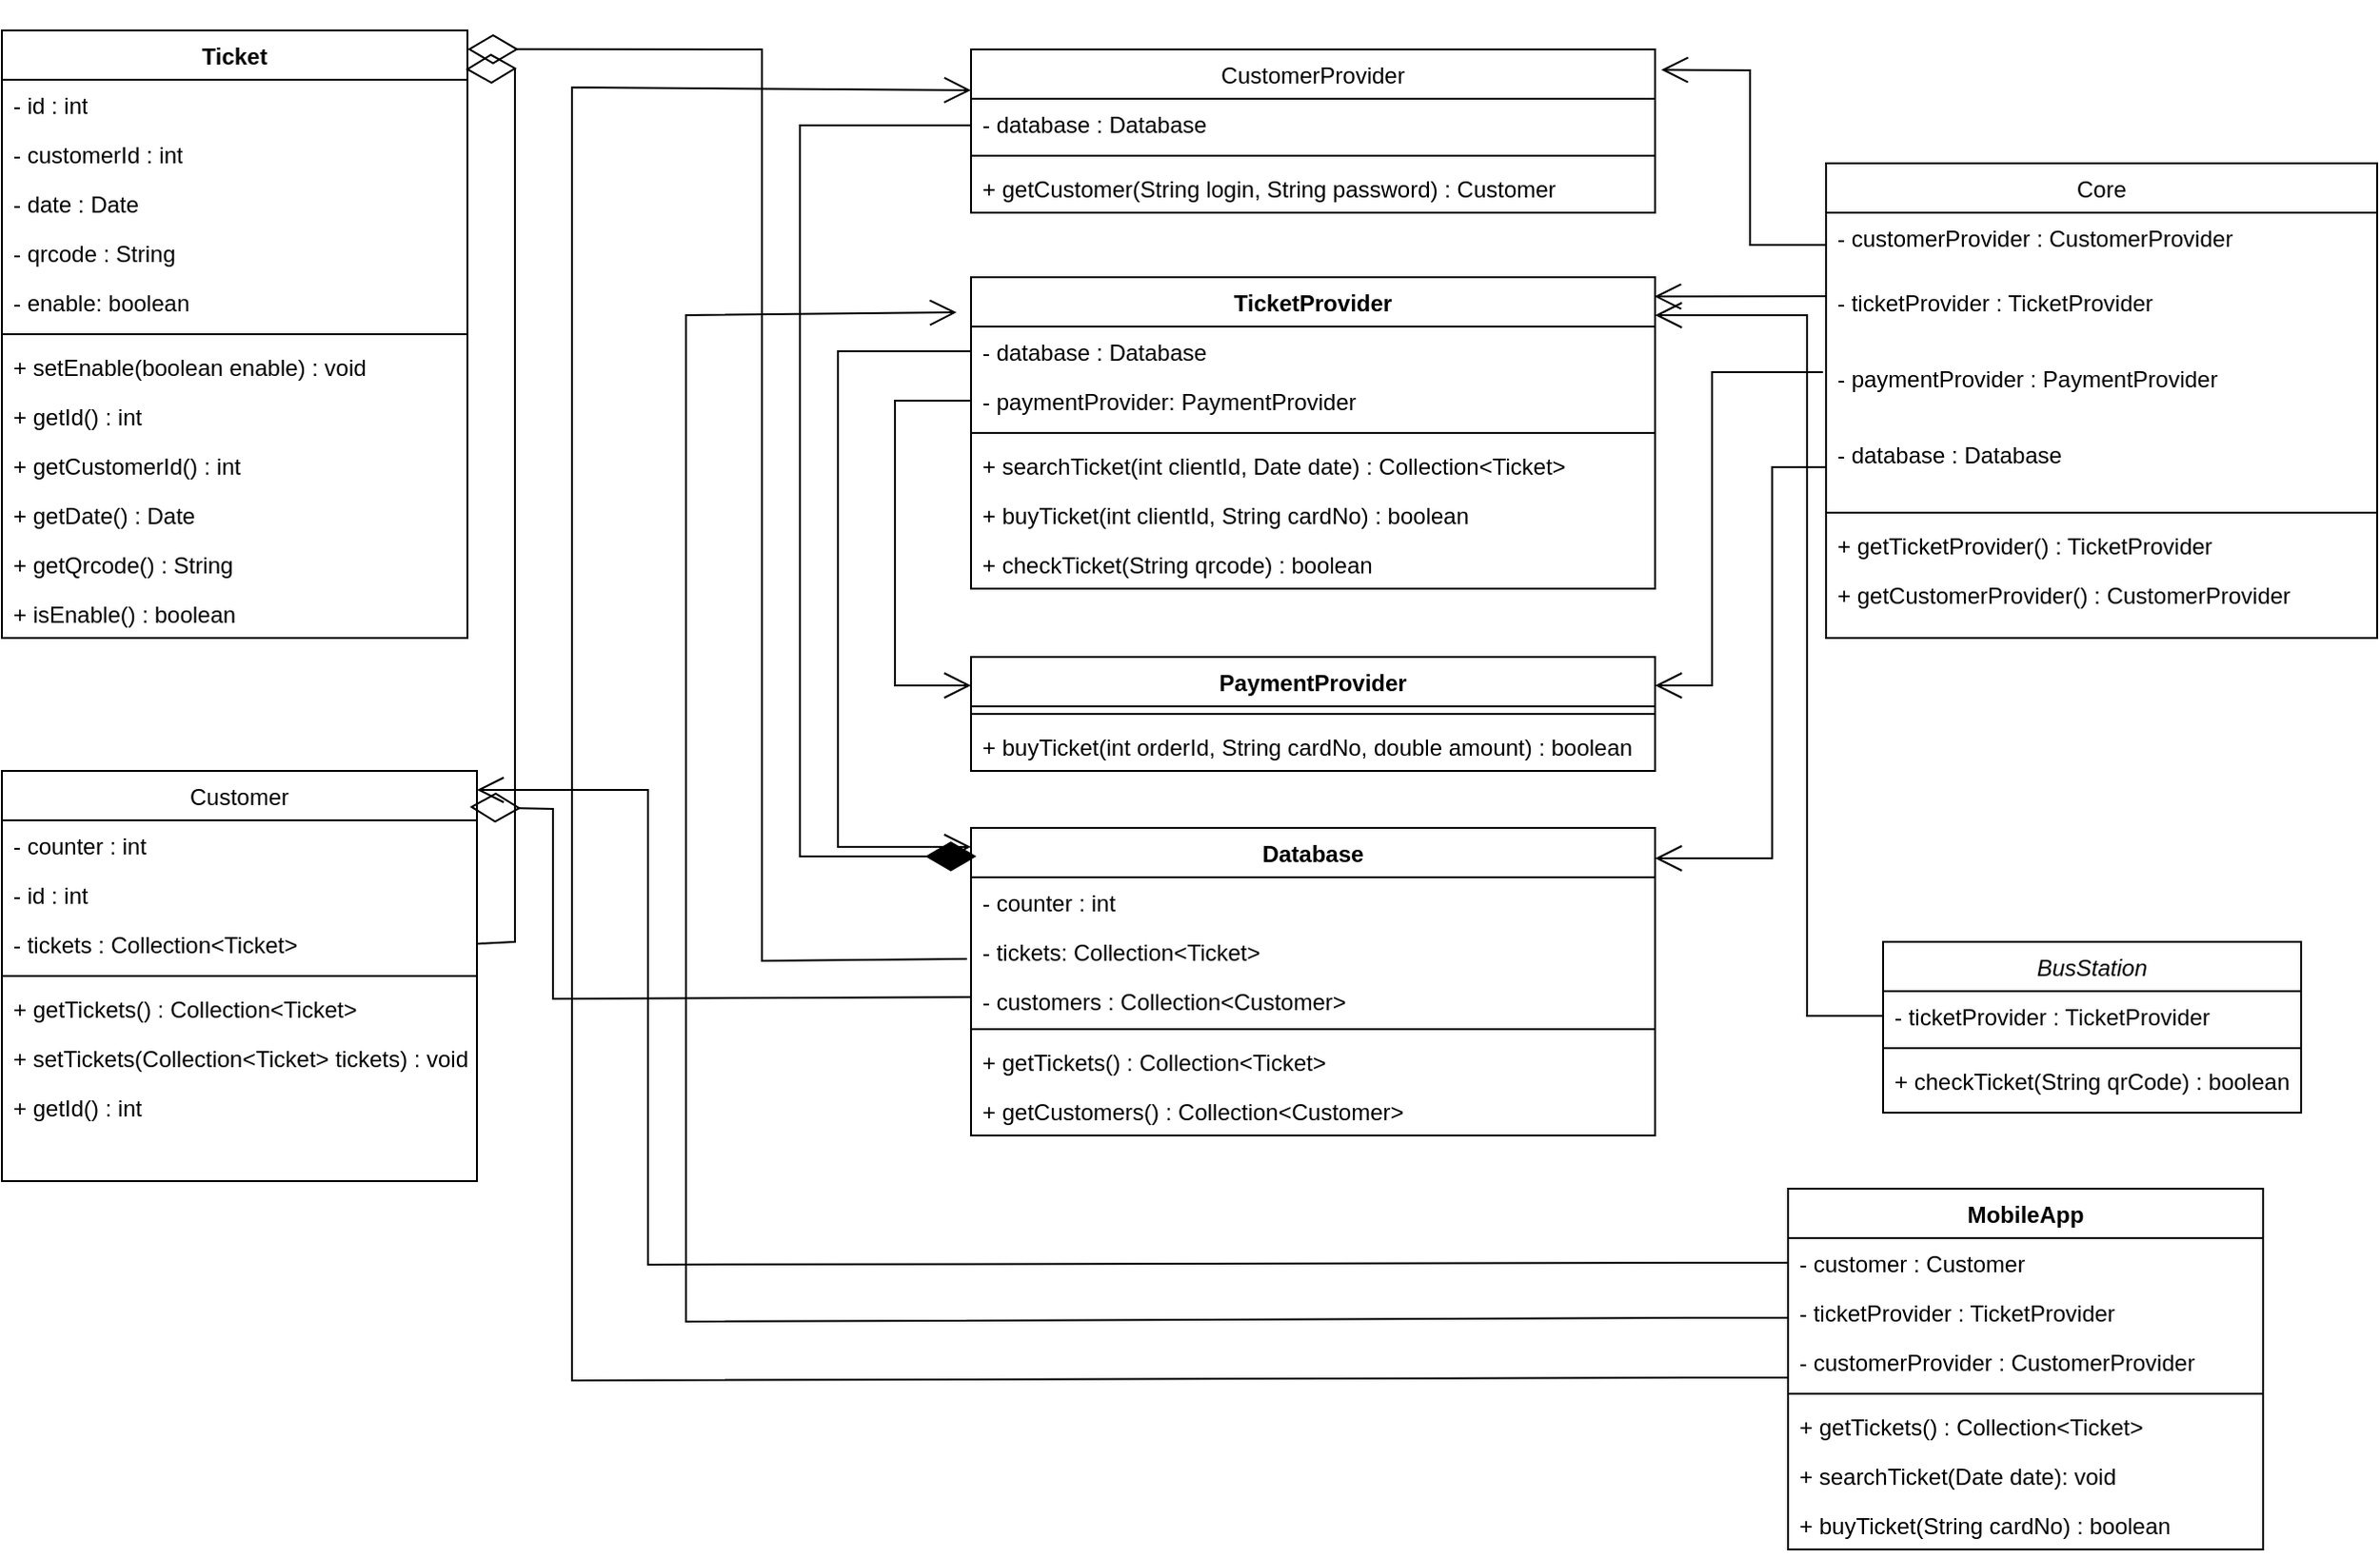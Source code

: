 <mxfile version="21.7.3" type="device">
  <diagram id="C5RBs43oDa-KdzZeNtuy" name="Page-1">
    <mxGraphModel dx="3084" dy="940" grid="1" gridSize="10" guides="1" tooltips="1" connect="1" arrows="1" fold="1" page="1" pageScale="1" pageWidth="827" pageHeight="1169" math="0" shadow="0">
      <root>
        <mxCell id="WIyWlLk6GJQsqaUBKTNV-0" />
        <mxCell id="WIyWlLk6GJQsqaUBKTNV-1" parent="WIyWlLk6GJQsqaUBKTNV-0" />
        <mxCell id="zkfFHV4jXpPFQw0GAbJ--0" value="BusStation" style="swimlane;fontStyle=2;align=center;verticalAlign=top;childLayout=stackLayout;horizontal=1;startSize=26;horizontalStack=0;resizeParent=1;resizeLast=0;collapsible=1;marginBottom=0;rounded=0;shadow=0;strokeWidth=1;" parent="WIyWlLk6GJQsqaUBKTNV-1" vertex="1">
          <mxGeometry x="490" y="510" width="220" height="90" as="geometry">
            <mxRectangle x="230" y="140" width="160" height="26" as="alternateBounds" />
          </mxGeometry>
        </mxCell>
        <mxCell id="zkfFHV4jXpPFQw0GAbJ--1" value="- ticketProvider : TicketProvider" style="text;align=left;verticalAlign=top;spacingLeft=4;spacingRight=4;overflow=hidden;rotatable=0;points=[[0,0.5],[1,0.5]];portConstraint=eastwest;" parent="zkfFHV4jXpPFQw0GAbJ--0" vertex="1">
          <mxGeometry y="26" width="220" height="26" as="geometry" />
        </mxCell>
        <mxCell id="zkfFHV4jXpPFQw0GAbJ--4" value="" style="line;html=1;strokeWidth=1;align=left;verticalAlign=middle;spacingTop=-1;spacingLeft=3;spacingRight=3;rotatable=0;labelPosition=right;points=[];portConstraint=eastwest;" parent="zkfFHV4jXpPFQw0GAbJ--0" vertex="1">
          <mxGeometry y="52" width="220" height="8" as="geometry" />
        </mxCell>
        <mxCell id="zkfFHV4jXpPFQw0GAbJ--5" value="+ checkTicket(String qrCode) : boolean" style="text;align=left;verticalAlign=top;spacingLeft=4;spacingRight=4;overflow=hidden;rotatable=0;points=[[0,0.5],[1,0.5]];portConstraint=eastwest;" parent="zkfFHV4jXpPFQw0GAbJ--0" vertex="1">
          <mxGeometry y="60" width="220" height="26" as="geometry" />
        </mxCell>
        <mxCell id="zkfFHV4jXpPFQw0GAbJ--6" value="Customer" style="swimlane;fontStyle=0;align=center;verticalAlign=top;childLayout=stackLayout;horizontal=1;startSize=26;horizontalStack=0;resizeParent=1;resizeLast=0;collapsible=1;marginBottom=0;rounded=0;shadow=0;strokeWidth=1;" parent="WIyWlLk6GJQsqaUBKTNV-1" vertex="1">
          <mxGeometry x="-500" y="420" width="250" height="216" as="geometry">
            <mxRectangle x="130" y="380" width="160" height="26" as="alternateBounds" />
          </mxGeometry>
        </mxCell>
        <mxCell id="zkfFHV4jXpPFQw0GAbJ--7" value="- counter : int" style="text;align=left;verticalAlign=top;spacingLeft=4;spacingRight=4;overflow=hidden;rotatable=0;points=[[0,0.5],[1,0.5]];portConstraint=eastwest;" parent="zkfFHV4jXpPFQw0GAbJ--6" vertex="1">
          <mxGeometry y="26" width="250" height="26" as="geometry" />
        </mxCell>
        <mxCell id="zkfFHV4jXpPFQw0GAbJ--8" value="- id : int" style="text;align=left;verticalAlign=top;spacingLeft=4;spacingRight=4;overflow=hidden;rotatable=0;points=[[0,0.5],[1,0.5]];portConstraint=eastwest;rounded=0;shadow=0;html=0;" parent="zkfFHV4jXpPFQw0GAbJ--6" vertex="1">
          <mxGeometry y="52" width="250" height="26" as="geometry" />
        </mxCell>
        <mxCell id="mSGqvaiWSW4dkVyV1A-K-0" value="- tickets : Collection&lt;Ticket&gt; " style="text;align=left;verticalAlign=top;spacingLeft=4;spacingRight=4;overflow=hidden;rotatable=0;points=[[0,0.5],[1,0.5]];portConstraint=eastwest;rounded=0;shadow=0;html=0;" vertex="1" parent="zkfFHV4jXpPFQw0GAbJ--6">
          <mxGeometry y="78" width="250" height="26" as="geometry" />
        </mxCell>
        <mxCell id="zkfFHV4jXpPFQw0GAbJ--9" value="" style="line;html=1;strokeWidth=1;align=left;verticalAlign=middle;spacingTop=-1;spacingLeft=3;spacingRight=3;rotatable=0;labelPosition=right;points=[];portConstraint=eastwest;" parent="zkfFHV4jXpPFQw0GAbJ--6" vertex="1">
          <mxGeometry y="104" width="250" height="8" as="geometry" />
        </mxCell>
        <mxCell id="mSGqvaiWSW4dkVyV1A-K-2" value="+ getTickets() : Collection&lt;Ticket&gt; " style="text;align=left;verticalAlign=top;spacingLeft=4;spacingRight=4;overflow=hidden;rotatable=0;points=[[0,0.5],[1,0.5]];portConstraint=eastwest;" vertex="1" parent="zkfFHV4jXpPFQw0GAbJ--6">
          <mxGeometry y="112" width="250" height="26" as="geometry" />
        </mxCell>
        <mxCell id="zkfFHV4jXpPFQw0GAbJ--11" value="+ setTickets(Collection&lt;Ticket&gt; tickets) : void" style="text;align=left;verticalAlign=top;spacingLeft=4;spacingRight=4;overflow=hidden;rotatable=0;points=[[0,0.5],[1,0.5]];portConstraint=eastwest;" parent="zkfFHV4jXpPFQw0GAbJ--6" vertex="1">
          <mxGeometry y="138" width="250" height="26" as="geometry" />
        </mxCell>
        <mxCell id="mSGqvaiWSW4dkVyV1A-K-1" value="+ getId() : int" style="text;align=left;verticalAlign=top;spacingLeft=4;spacingRight=4;overflow=hidden;rotatable=0;points=[[0,0.5],[1,0.5]];portConstraint=eastwest;" vertex="1" parent="zkfFHV4jXpPFQw0GAbJ--6">
          <mxGeometry y="164" width="250" height="26" as="geometry" />
        </mxCell>
        <mxCell id="zkfFHV4jXpPFQw0GAbJ--13" value="CustomerProvider" style="swimlane;fontStyle=0;align=center;verticalAlign=top;childLayout=stackLayout;horizontal=1;startSize=26;horizontalStack=0;resizeParent=1;resizeLast=0;collapsible=1;marginBottom=0;rounded=0;shadow=0;strokeWidth=1;" parent="WIyWlLk6GJQsqaUBKTNV-1" vertex="1">
          <mxGeometry x="10" y="40" width="360" height="86" as="geometry">
            <mxRectangle x="340" y="380" width="170" height="26" as="alternateBounds" />
          </mxGeometry>
        </mxCell>
        <mxCell id="zkfFHV4jXpPFQw0GAbJ--14" value="- database : Database" style="text;align=left;verticalAlign=top;spacingLeft=4;spacingRight=4;overflow=hidden;rotatable=0;points=[[0,0.5],[1,0.5]];portConstraint=eastwest;" parent="zkfFHV4jXpPFQw0GAbJ--13" vertex="1">
          <mxGeometry y="26" width="360" height="26" as="geometry" />
        </mxCell>
        <mxCell id="zkfFHV4jXpPFQw0GAbJ--15" value="" style="line;html=1;strokeWidth=1;align=left;verticalAlign=middle;spacingTop=-1;spacingLeft=3;spacingRight=3;rotatable=0;labelPosition=right;points=[];portConstraint=eastwest;" parent="zkfFHV4jXpPFQw0GAbJ--13" vertex="1">
          <mxGeometry y="52" width="360" height="8" as="geometry" />
        </mxCell>
        <mxCell id="mSGqvaiWSW4dkVyV1A-K-11" value="+ getCustomer(String login, String password) : Customer" style="text;align=left;verticalAlign=top;spacingLeft=4;spacingRight=4;overflow=hidden;rotatable=0;points=[[0,0.5],[1,0.5]];portConstraint=eastwest;" vertex="1" parent="zkfFHV4jXpPFQw0GAbJ--13">
          <mxGeometry y="60" width="360" height="26" as="geometry" />
        </mxCell>
        <mxCell id="zkfFHV4jXpPFQw0GAbJ--17" value="Core" style="swimlane;fontStyle=0;align=center;verticalAlign=top;childLayout=stackLayout;horizontal=1;startSize=26;horizontalStack=0;resizeParent=1;resizeLast=0;collapsible=1;marginBottom=0;rounded=0;shadow=0;strokeWidth=1;" parent="WIyWlLk6GJQsqaUBKTNV-1" vertex="1">
          <mxGeometry x="460" y="100" width="290" height="250" as="geometry">
            <mxRectangle x="550" y="140" width="160" height="26" as="alternateBounds" />
          </mxGeometry>
        </mxCell>
        <mxCell id="zkfFHV4jXpPFQw0GAbJ--18" value="- customerProvider : CustomerProvider&#xa;" style="text;align=left;verticalAlign=top;spacingLeft=4;spacingRight=4;overflow=hidden;rotatable=0;points=[[0,0.5],[1,0.5]];portConstraint=eastwest;" parent="zkfFHV4jXpPFQw0GAbJ--17" vertex="1">
          <mxGeometry y="26" width="290" height="34" as="geometry" />
        </mxCell>
        <mxCell id="zkfFHV4jXpPFQw0GAbJ--20" value="- ticketProvider : TicketProvider" style="text;align=left;verticalAlign=top;spacingLeft=4;spacingRight=4;overflow=hidden;rotatable=0;points=[[0,0.5],[1,0.5]];portConstraint=eastwest;rounded=0;shadow=0;html=0;" parent="zkfFHV4jXpPFQw0GAbJ--17" vertex="1">
          <mxGeometry y="60" width="290" height="40" as="geometry" />
        </mxCell>
        <mxCell id="zkfFHV4jXpPFQw0GAbJ--19" value="- paymentProvider : PaymentProvider" style="text;align=left;verticalAlign=top;spacingLeft=4;spacingRight=4;overflow=hidden;rotatable=0;points=[[0,0.5],[1,0.5]];portConstraint=eastwest;rounded=0;shadow=0;html=0;" parent="zkfFHV4jXpPFQw0GAbJ--17" vertex="1">
          <mxGeometry y="100" width="290" height="40" as="geometry" />
        </mxCell>
        <mxCell id="zkfFHV4jXpPFQw0GAbJ--21" value="- database : Database" style="text;align=left;verticalAlign=top;spacingLeft=4;spacingRight=4;overflow=hidden;rotatable=0;points=[[0,0.5],[1,0.5]];portConstraint=eastwest;rounded=0;shadow=0;html=0;" parent="zkfFHV4jXpPFQw0GAbJ--17" vertex="1">
          <mxGeometry y="140" width="290" height="40" as="geometry" />
        </mxCell>
        <mxCell id="zkfFHV4jXpPFQw0GAbJ--23" value="" style="line;html=1;strokeWidth=1;align=left;verticalAlign=middle;spacingTop=-1;spacingLeft=3;spacingRight=3;rotatable=0;labelPosition=right;points=[];portConstraint=eastwest;" parent="zkfFHV4jXpPFQw0GAbJ--17" vertex="1">
          <mxGeometry y="180" width="290" height="8" as="geometry" />
        </mxCell>
        <mxCell id="zkfFHV4jXpPFQw0GAbJ--24" value="+ getTicketProvider() : TicketProvider" style="text;align=left;verticalAlign=top;spacingLeft=4;spacingRight=4;overflow=hidden;rotatable=0;points=[[0,0.5],[1,0.5]];portConstraint=eastwest;" parent="zkfFHV4jXpPFQw0GAbJ--17" vertex="1">
          <mxGeometry y="188" width="290" height="26" as="geometry" />
        </mxCell>
        <mxCell id="zkfFHV4jXpPFQw0GAbJ--25" value="+ getCustomerProvider() : CustomerProvider" style="text;align=left;verticalAlign=top;spacingLeft=4;spacingRight=4;overflow=hidden;rotatable=0;points=[[0,0.5],[1,0.5]];portConstraint=eastwest;" parent="zkfFHV4jXpPFQw0GAbJ--17" vertex="1">
          <mxGeometry y="214" width="290" height="26" as="geometry" />
        </mxCell>
        <mxCell id="mSGqvaiWSW4dkVyV1A-K-3" value="Database" style="swimlane;fontStyle=1;align=center;verticalAlign=top;childLayout=stackLayout;horizontal=1;startSize=26;horizontalStack=0;resizeParent=1;resizeParentMax=0;resizeLast=0;collapsible=1;marginBottom=0;whiteSpace=wrap;html=1;" vertex="1" parent="WIyWlLk6GJQsqaUBKTNV-1">
          <mxGeometry x="10" y="450" width="360" height="162" as="geometry" />
        </mxCell>
        <mxCell id="mSGqvaiWSW4dkVyV1A-K-4" value="- counter&lt;span style=&quot;background-color: initial;&quot;&gt;&amp;nbsp;: int&lt;/span&gt;" style="text;strokeColor=none;fillColor=none;align=left;verticalAlign=top;spacingLeft=4;spacingRight=4;overflow=hidden;rotatable=0;points=[[0,0.5],[1,0.5]];portConstraint=eastwest;whiteSpace=wrap;html=1;" vertex="1" parent="mSGqvaiWSW4dkVyV1A-K-3">
          <mxGeometry y="26" width="360" height="26" as="geometry" />
        </mxCell>
        <mxCell id="mSGqvaiWSW4dkVyV1A-K-12" value="- tickets: Collection&lt;Ticket&gt; " style="text;align=left;verticalAlign=top;spacingLeft=4;spacingRight=4;overflow=hidden;rotatable=0;points=[[0,0.5],[1,0.5]];portConstraint=eastwest;rounded=0;shadow=0;html=0;" vertex="1" parent="mSGqvaiWSW4dkVyV1A-K-3">
          <mxGeometry y="52" width="360" height="26" as="geometry" />
        </mxCell>
        <mxCell id="mSGqvaiWSW4dkVyV1A-K-13" value="- customers : Collection&lt;Customer&gt;" style="text;align=left;verticalAlign=top;spacingLeft=4;spacingRight=4;overflow=hidden;rotatable=0;points=[[0,0.5],[1,0.5]];portConstraint=eastwest;rounded=0;shadow=0;html=0;" vertex="1" parent="mSGqvaiWSW4dkVyV1A-K-3">
          <mxGeometry y="78" width="360" height="24" as="geometry" />
        </mxCell>
        <mxCell id="mSGqvaiWSW4dkVyV1A-K-5" value="" style="line;strokeWidth=1;fillColor=none;align=left;verticalAlign=middle;spacingTop=-1;spacingLeft=3;spacingRight=3;rotatable=0;labelPosition=right;points=[];portConstraint=eastwest;strokeColor=inherit;" vertex="1" parent="mSGqvaiWSW4dkVyV1A-K-3">
          <mxGeometry y="102" width="360" height="8" as="geometry" />
        </mxCell>
        <mxCell id="mSGqvaiWSW4dkVyV1A-K-20" value="+ getTickets() : Collection&amp;lt;Ticket&amp;gt;" style="text;strokeColor=none;fillColor=none;align=left;verticalAlign=top;spacingLeft=4;spacingRight=4;overflow=hidden;rotatable=0;points=[[0,0.5],[1,0.5]];portConstraint=eastwest;whiteSpace=wrap;html=1;" vertex="1" parent="mSGqvaiWSW4dkVyV1A-K-3">
          <mxGeometry y="110" width="360" height="26" as="geometry" />
        </mxCell>
        <mxCell id="mSGqvaiWSW4dkVyV1A-K-6" value="+ getCustomers() : Collection&amp;lt;Customer&amp;gt;" style="text;strokeColor=none;fillColor=none;align=left;verticalAlign=top;spacingLeft=4;spacingRight=4;overflow=hidden;rotatable=0;points=[[0,0.5],[1,0.5]];portConstraint=eastwest;whiteSpace=wrap;html=1;" vertex="1" parent="mSGqvaiWSW4dkVyV1A-K-3">
          <mxGeometry y="136" width="360" height="26" as="geometry" />
        </mxCell>
        <mxCell id="mSGqvaiWSW4dkVyV1A-K-21" value="MobileApp" style="swimlane;fontStyle=1;align=center;verticalAlign=top;childLayout=stackLayout;horizontal=1;startSize=26;horizontalStack=0;resizeParent=1;resizeParentMax=0;resizeLast=0;collapsible=1;marginBottom=0;whiteSpace=wrap;html=1;" vertex="1" parent="WIyWlLk6GJQsqaUBKTNV-1">
          <mxGeometry x="440" y="640" width="250" height="190" as="geometry" />
        </mxCell>
        <mxCell id="mSGqvaiWSW4dkVyV1A-K-22" value="- customer : Customer&amp;nbsp;" style="text;strokeColor=none;fillColor=none;align=left;verticalAlign=top;spacingLeft=4;spacingRight=4;overflow=hidden;rotatable=0;points=[[0,0.5],[1,0.5]];portConstraint=eastwest;whiteSpace=wrap;html=1;" vertex="1" parent="mSGqvaiWSW4dkVyV1A-K-21">
          <mxGeometry y="26" width="250" height="26" as="geometry" />
        </mxCell>
        <mxCell id="mSGqvaiWSW4dkVyV1A-K-25" value="- ticketProvider : TicketProvider&amp;nbsp;" style="text;strokeColor=none;fillColor=none;align=left;verticalAlign=top;spacingLeft=4;spacingRight=4;overflow=hidden;rotatable=0;points=[[0,0.5],[1,0.5]];portConstraint=eastwest;whiteSpace=wrap;html=1;" vertex="1" parent="mSGqvaiWSW4dkVyV1A-K-21">
          <mxGeometry y="52" width="250" height="26" as="geometry" />
        </mxCell>
        <mxCell id="mSGqvaiWSW4dkVyV1A-K-26" value="- customerProvider : CustomerProvider" style="text;strokeColor=none;fillColor=none;align=left;verticalAlign=top;spacingLeft=4;spacingRight=4;overflow=hidden;rotatable=0;points=[[0,0.5],[1,0.5]];portConstraint=eastwest;whiteSpace=wrap;html=1;" vertex="1" parent="mSGqvaiWSW4dkVyV1A-K-21">
          <mxGeometry y="78" width="250" height="26" as="geometry" />
        </mxCell>
        <mxCell id="mSGqvaiWSW4dkVyV1A-K-23" value="" style="line;strokeWidth=1;fillColor=none;align=left;verticalAlign=middle;spacingTop=-1;spacingLeft=3;spacingRight=3;rotatable=0;labelPosition=right;points=[];portConstraint=eastwest;strokeColor=inherit;" vertex="1" parent="mSGqvaiWSW4dkVyV1A-K-21">
          <mxGeometry y="104" width="250" height="8" as="geometry" />
        </mxCell>
        <mxCell id="mSGqvaiWSW4dkVyV1A-K-27" value="+ getTickets() : Collection&amp;lt;Ticket&amp;gt;" style="text;strokeColor=none;fillColor=none;align=left;verticalAlign=top;spacingLeft=4;spacingRight=4;overflow=hidden;rotatable=0;points=[[0,0.5],[1,0.5]];portConstraint=eastwest;whiteSpace=wrap;html=1;" vertex="1" parent="mSGqvaiWSW4dkVyV1A-K-21">
          <mxGeometry y="112" width="250" height="26" as="geometry" />
        </mxCell>
        <mxCell id="mSGqvaiWSW4dkVyV1A-K-28" value="+ searchTicket(Date date): void" style="text;strokeColor=none;fillColor=none;align=left;verticalAlign=top;spacingLeft=4;spacingRight=4;overflow=hidden;rotatable=0;points=[[0,0.5],[1,0.5]];portConstraint=eastwest;whiteSpace=wrap;html=1;" vertex="1" parent="mSGqvaiWSW4dkVyV1A-K-21">
          <mxGeometry y="138" width="250" height="26" as="geometry" />
        </mxCell>
        <mxCell id="mSGqvaiWSW4dkVyV1A-K-24" value="+ buyTicket(String cardNo) : boolean" style="text;strokeColor=none;fillColor=none;align=left;verticalAlign=top;spacingLeft=4;spacingRight=4;overflow=hidden;rotatable=0;points=[[0,0.5],[1,0.5]];portConstraint=eastwest;whiteSpace=wrap;html=1;" vertex="1" parent="mSGqvaiWSW4dkVyV1A-K-21">
          <mxGeometry y="164" width="250" height="26" as="geometry" />
        </mxCell>
        <mxCell id="mSGqvaiWSW4dkVyV1A-K-29" value="PaymentProvider" style="swimlane;fontStyle=1;align=center;verticalAlign=top;childLayout=stackLayout;horizontal=1;startSize=26;horizontalStack=0;resizeParent=1;resizeParentMax=0;resizeLast=0;collapsible=1;marginBottom=0;whiteSpace=wrap;html=1;" vertex="1" parent="WIyWlLk6GJQsqaUBKTNV-1">
          <mxGeometry x="10" y="360" width="360" height="60" as="geometry" />
        </mxCell>
        <mxCell id="mSGqvaiWSW4dkVyV1A-K-31" value="" style="line;strokeWidth=1;fillColor=none;align=left;verticalAlign=middle;spacingTop=-1;spacingLeft=3;spacingRight=3;rotatable=0;labelPosition=right;points=[];portConstraint=eastwest;strokeColor=inherit;" vertex="1" parent="mSGqvaiWSW4dkVyV1A-K-29">
          <mxGeometry y="26" width="360" height="8" as="geometry" />
        </mxCell>
        <mxCell id="mSGqvaiWSW4dkVyV1A-K-65" value="+ buyTicket(int orderId, String cardNo, double amount) : boolean" style="text;strokeColor=none;fillColor=none;align=left;verticalAlign=top;spacingLeft=4;spacingRight=4;overflow=hidden;rotatable=0;points=[[0,0.5],[1,0.5]];portConstraint=eastwest;whiteSpace=wrap;html=1;fontSize=12;fontFamily=Helvetica;fontColor=default;" vertex="1" parent="mSGqvaiWSW4dkVyV1A-K-29">
          <mxGeometry y="34" width="360" height="26" as="geometry" />
        </mxCell>
        <mxCell id="mSGqvaiWSW4dkVyV1A-K-34" value="Ticket" style="swimlane;fontStyle=1;align=center;verticalAlign=top;childLayout=stackLayout;horizontal=1;startSize=26;horizontalStack=0;resizeParent=1;resizeParentMax=0;resizeLast=0;collapsible=1;marginBottom=0;whiteSpace=wrap;html=1;" vertex="1" parent="WIyWlLk6GJQsqaUBKTNV-1">
          <mxGeometry x="-500" y="30" width="245" height="320" as="geometry" />
        </mxCell>
        <mxCell id="mSGqvaiWSW4dkVyV1A-K-35" value="- id : int" style="text;strokeColor=none;fillColor=none;align=left;verticalAlign=top;spacingLeft=4;spacingRight=4;overflow=hidden;rotatable=0;points=[[0,0.5],[1,0.5]];portConstraint=eastwest;whiteSpace=wrap;html=1;" vertex="1" parent="mSGqvaiWSW4dkVyV1A-K-34">
          <mxGeometry y="26" width="245" height="26" as="geometry" />
        </mxCell>
        <mxCell id="mSGqvaiWSW4dkVyV1A-K-38" value="- customerId : int" style="text;strokeColor=none;fillColor=none;align=left;verticalAlign=top;spacingLeft=4;spacingRight=4;overflow=hidden;rotatable=0;points=[[0,0.5],[1,0.5]];portConstraint=eastwest;whiteSpace=wrap;html=1;" vertex="1" parent="mSGqvaiWSW4dkVyV1A-K-34">
          <mxGeometry y="52" width="245" height="26" as="geometry" />
        </mxCell>
        <mxCell id="mSGqvaiWSW4dkVyV1A-K-39" value="- date : Date&amp;nbsp;" style="text;strokeColor=none;fillColor=none;align=left;verticalAlign=top;spacingLeft=4;spacingRight=4;overflow=hidden;rotatable=0;points=[[0,0.5],[1,0.5]];portConstraint=eastwest;whiteSpace=wrap;html=1;" vertex="1" parent="mSGqvaiWSW4dkVyV1A-K-34">
          <mxGeometry y="78" width="245" height="26" as="geometry" />
        </mxCell>
        <mxCell id="mSGqvaiWSW4dkVyV1A-K-41" value="-&amp;nbsp;qrcode : String" style="text;strokeColor=none;fillColor=none;align=left;verticalAlign=top;spacingLeft=4;spacingRight=4;overflow=hidden;rotatable=0;points=[[0,0.5],[1,0.5]];portConstraint=eastwest;whiteSpace=wrap;html=1;" vertex="1" parent="mSGqvaiWSW4dkVyV1A-K-34">
          <mxGeometry y="104" width="245" height="26" as="geometry" />
        </mxCell>
        <mxCell id="mSGqvaiWSW4dkVyV1A-K-42" value="- enable: boolean" style="text;strokeColor=none;fillColor=none;align=left;verticalAlign=top;spacingLeft=4;spacingRight=4;overflow=hidden;rotatable=0;points=[[0,0.5],[1,0.5]];portConstraint=eastwest;whiteSpace=wrap;html=1;" vertex="1" parent="mSGqvaiWSW4dkVyV1A-K-34">
          <mxGeometry y="130" width="245" height="26" as="geometry" />
        </mxCell>
        <mxCell id="mSGqvaiWSW4dkVyV1A-K-36" value="" style="line;strokeWidth=1;fillColor=none;align=left;verticalAlign=middle;spacingTop=-1;spacingLeft=3;spacingRight=3;rotatable=0;labelPosition=right;points=[];portConstraint=eastwest;strokeColor=inherit;" vertex="1" parent="mSGqvaiWSW4dkVyV1A-K-34">
          <mxGeometry y="156" width="245" height="8" as="geometry" />
        </mxCell>
        <mxCell id="mSGqvaiWSW4dkVyV1A-K-43" value="+&amp;nbsp;setEnable(boolean enable) : void" style="text;strokeColor=none;fillColor=none;align=left;verticalAlign=top;spacingLeft=4;spacingRight=4;overflow=hidden;rotatable=0;points=[[0,0.5],[1,0.5]];portConstraint=eastwest;whiteSpace=wrap;html=1;" vertex="1" parent="mSGqvaiWSW4dkVyV1A-K-34">
          <mxGeometry y="164" width="245" height="26" as="geometry" />
        </mxCell>
        <mxCell id="mSGqvaiWSW4dkVyV1A-K-37" value="+&amp;nbsp;getId() : int" style="text;strokeColor=none;fillColor=none;align=left;verticalAlign=top;spacingLeft=4;spacingRight=4;overflow=hidden;rotatable=0;points=[[0,0.5],[1,0.5]];portConstraint=eastwest;whiteSpace=wrap;html=1;" vertex="1" parent="mSGqvaiWSW4dkVyV1A-K-34">
          <mxGeometry y="190" width="245" height="26" as="geometry" />
        </mxCell>
        <mxCell id="mSGqvaiWSW4dkVyV1A-K-57" value="+&amp;nbsp;getCustomerId() : int" style="text;strokeColor=none;fillColor=none;align=left;verticalAlign=top;spacingLeft=4;spacingRight=4;overflow=hidden;rotatable=0;points=[[0,0.5],[1,0.5]];portConstraint=eastwest;whiteSpace=wrap;html=1;" vertex="1" parent="mSGqvaiWSW4dkVyV1A-K-34">
          <mxGeometry y="216" width="245" height="26" as="geometry" />
        </mxCell>
        <mxCell id="mSGqvaiWSW4dkVyV1A-K-56" value="+&amp;nbsp;getDate() : Date" style="text;strokeColor=none;fillColor=none;align=left;verticalAlign=top;spacingLeft=4;spacingRight=4;overflow=hidden;rotatable=0;points=[[0,0.5],[1,0.5]];portConstraint=eastwest;whiteSpace=wrap;html=1;" vertex="1" parent="mSGqvaiWSW4dkVyV1A-K-34">
          <mxGeometry y="242" width="245" height="26" as="geometry" />
        </mxCell>
        <mxCell id="mSGqvaiWSW4dkVyV1A-K-55" value="+ getQrcode() : String" style="text;strokeColor=none;fillColor=none;align=left;verticalAlign=top;spacingLeft=4;spacingRight=4;overflow=hidden;rotatable=0;points=[[0,0.5],[1,0.5]];portConstraint=eastwest;whiteSpace=wrap;html=1;" vertex="1" parent="mSGqvaiWSW4dkVyV1A-K-34">
          <mxGeometry y="268" width="245" height="26" as="geometry" />
        </mxCell>
        <mxCell id="mSGqvaiWSW4dkVyV1A-K-44" value="+&amp;nbsp;isEnable() : boolean" style="text;strokeColor=none;fillColor=none;align=left;verticalAlign=top;spacingLeft=4;spacingRight=4;overflow=hidden;rotatable=0;points=[[0,0.5],[1,0.5]];portConstraint=eastwest;whiteSpace=wrap;html=1;" vertex="1" parent="mSGqvaiWSW4dkVyV1A-K-34">
          <mxGeometry y="294" width="245" height="26" as="geometry" />
        </mxCell>
        <mxCell id="mSGqvaiWSW4dkVyV1A-K-69" value="TicketProvider" style="swimlane;fontStyle=1;align=center;verticalAlign=top;childLayout=stackLayout;horizontal=1;startSize=26;horizontalStack=0;resizeParent=1;resizeParentMax=0;resizeLast=0;collapsible=1;marginBottom=0;whiteSpace=wrap;html=1;fontFamily=Helvetica;fontSize=12;fontColor=default;fillColor=none;gradientColor=none;" vertex="1" parent="WIyWlLk6GJQsqaUBKTNV-1">
          <mxGeometry x="10" y="160" width="360" height="164" as="geometry" />
        </mxCell>
        <mxCell id="mSGqvaiWSW4dkVyV1A-K-70" value="-&amp;nbsp;database : Database" style="text;strokeColor=none;fillColor=none;align=left;verticalAlign=top;spacingLeft=4;spacingRight=4;overflow=hidden;rotatable=0;points=[[0,0.5],[1,0.5]];portConstraint=eastwest;whiteSpace=wrap;html=1;fontSize=12;fontFamily=Helvetica;fontColor=default;" vertex="1" parent="mSGqvaiWSW4dkVyV1A-K-69">
          <mxGeometry y="26" width="360" height="26" as="geometry" />
        </mxCell>
        <mxCell id="mSGqvaiWSW4dkVyV1A-K-71" value="-&amp;nbsp;paymentProvider: PaymentProvider" style="text;strokeColor=none;fillColor=none;align=left;verticalAlign=top;spacingLeft=4;spacingRight=4;overflow=hidden;rotatable=0;points=[[0,0.5],[1,0.5]];portConstraint=eastwest;whiteSpace=wrap;html=1;fontSize=12;fontFamily=Helvetica;fontColor=default;" vertex="1" parent="mSGqvaiWSW4dkVyV1A-K-69">
          <mxGeometry y="52" width="360" height="26" as="geometry" />
        </mxCell>
        <mxCell id="mSGqvaiWSW4dkVyV1A-K-72" value="" style="line;strokeWidth=1;fillColor=none;align=left;verticalAlign=middle;spacingTop=-1;spacingLeft=3;spacingRight=3;rotatable=0;labelPosition=right;points=[];portConstraint=eastwest;strokeColor=inherit;fontFamily=Helvetica;fontSize=12;fontColor=default;html=1;" vertex="1" parent="mSGqvaiWSW4dkVyV1A-K-69">
          <mxGeometry y="78" width="360" height="8" as="geometry" />
        </mxCell>
        <mxCell id="mSGqvaiWSW4dkVyV1A-K-73" value="+&amp;nbsp;searchTicket(int clientId, Date date) :&amp;nbsp;Collection&amp;lt;Ticket&amp;gt;" style="text;strokeColor=none;fillColor=none;align=left;verticalAlign=top;spacingLeft=4;spacingRight=4;overflow=hidden;rotatable=0;points=[[0,0.5],[1,0.5]];portConstraint=eastwest;whiteSpace=wrap;html=1;fontSize=12;fontFamily=Helvetica;fontColor=default;" vertex="1" parent="mSGqvaiWSW4dkVyV1A-K-69">
          <mxGeometry y="86" width="360" height="26" as="geometry" />
        </mxCell>
        <mxCell id="mSGqvaiWSW4dkVyV1A-K-74" value="+&amp;nbsp;buyTicket(int clientId, String cardNo) : boolean" style="text;strokeColor=none;fillColor=none;align=left;verticalAlign=top;spacingLeft=4;spacingRight=4;overflow=hidden;rotatable=0;points=[[0,0.5],[1,0.5]];portConstraint=eastwest;whiteSpace=wrap;html=1;fontSize=12;fontFamily=Helvetica;fontColor=default;" vertex="1" parent="mSGqvaiWSW4dkVyV1A-K-69">
          <mxGeometry y="112" width="360" height="26" as="geometry" />
        </mxCell>
        <mxCell id="mSGqvaiWSW4dkVyV1A-K-75" value="+ checkTicket(String qrcode) : boolean" style="text;strokeColor=none;fillColor=none;align=left;verticalAlign=top;spacingLeft=4;spacingRight=4;overflow=hidden;rotatable=0;points=[[0,0.5],[1,0.5]];portConstraint=eastwest;whiteSpace=wrap;html=1;fontSize=12;fontFamily=Helvetica;fontColor=default;" vertex="1" parent="mSGqvaiWSW4dkVyV1A-K-69">
          <mxGeometry y="138" width="360" height="26" as="geometry" />
        </mxCell>
        <mxCell id="mSGqvaiWSW4dkVyV1A-K-84" value="" style="endArrow=open;endFill=1;endSize=12;html=1;rounded=0;fontFamily=Helvetica;fontSize=12;fontColor=default;exitX=0;exitY=0.5;exitDx=0;exitDy=0;entryX=1.009;entryY=0.125;entryDx=0;entryDy=0;entryPerimeter=0;" edge="1" parent="WIyWlLk6GJQsqaUBKTNV-1" source="zkfFHV4jXpPFQw0GAbJ--18" target="zkfFHV4jXpPFQw0GAbJ--13">
          <mxGeometry width="160" relative="1" as="geometry">
            <mxPoint x="380" y="470" as="sourcePoint" />
            <mxPoint x="540" y="470" as="targetPoint" />
            <Array as="points">
              <mxPoint x="420" y="143" />
              <mxPoint x="420" y="51" />
            </Array>
          </mxGeometry>
        </mxCell>
        <mxCell id="mSGqvaiWSW4dkVyV1A-K-85" value="" style="endArrow=open;endFill=1;endSize=12;html=1;rounded=0;fontFamily=Helvetica;fontSize=12;fontColor=default;entryX=0.999;entryY=0.062;entryDx=0;entryDy=0;entryPerimeter=0;" edge="1" parent="WIyWlLk6GJQsqaUBKTNV-1" target="mSGqvaiWSW4dkVyV1A-K-69">
          <mxGeometry width="160" relative="1" as="geometry">
            <mxPoint x="460" y="170" as="sourcePoint" />
            <mxPoint x="570" y="190" as="targetPoint" />
          </mxGeometry>
        </mxCell>
        <mxCell id="mSGqvaiWSW4dkVyV1A-K-86" value="" style="endArrow=open;endFill=1;endSize=12;html=1;rounded=0;fontFamily=Helvetica;fontSize=12;fontColor=default;entryX=1;entryY=0.25;entryDx=0;entryDy=0;" edge="1" parent="WIyWlLk6GJQsqaUBKTNV-1" target="mSGqvaiWSW4dkVyV1A-K-29">
          <mxGeometry width="160" relative="1" as="geometry">
            <mxPoint x="458.36" y="210" as="sourcePoint" />
            <mxPoint x="368.36" y="210" as="targetPoint" />
            <Array as="points">
              <mxPoint x="400" y="210" />
              <mxPoint x="400" y="375" />
            </Array>
          </mxGeometry>
        </mxCell>
        <mxCell id="mSGqvaiWSW4dkVyV1A-K-87" value="" style="endArrow=open;endFill=1;endSize=12;html=1;rounded=0;fontFamily=Helvetica;fontSize=12;fontColor=default;" edge="1" parent="WIyWlLk6GJQsqaUBKTNV-1">
          <mxGeometry width="160" relative="1" as="geometry">
            <mxPoint x="460" y="260" as="sourcePoint" />
            <mxPoint x="370" y="466" as="targetPoint" />
            <Array as="points">
              <mxPoint x="431.64" y="260" />
              <mxPoint x="431.64" y="466" />
            </Array>
          </mxGeometry>
        </mxCell>
        <mxCell id="mSGqvaiWSW4dkVyV1A-K-88" value="" style="endArrow=open;endFill=1;endSize=12;html=1;rounded=0;fontFamily=Helvetica;fontSize=12;fontColor=default;exitX=0;exitY=0.5;exitDx=0;exitDy=0;" edge="1" parent="WIyWlLk6GJQsqaUBKTNV-1" source="zkfFHV4jXpPFQw0GAbJ--1">
          <mxGeometry width="160" relative="1" as="geometry">
            <mxPoint x="500" y="450" as="sourcePoint" />
            <mxPoint x="370" y="180" as="targetPoint" />
            <Array as="points">
              <mxPoint x="450" y="549" />
              <mxPoint x="450" y="180" />
            </Array>
          </mxGeometry>
        </mxCell>
        <mxCell id="mSGqvaiWSW4dkVyV1A-K-89" value="" style="endArrow=open;endFill=1;endSize=12;html=1;rounded=0;fontFamily=Helvetica;fontSize=12;fontColor=default;exitX=0;exitY=0.5;exitDx=0;exitDy=0;entryX=0;entryY=0.25;entryDx=0;entryDy=0;" edge="1" parent="WIyWlLk6GJQsqaUBKTNV-1" source="mSGqvaiWSW4dkVyV1A-K-71" target="mSGqvaiWSW4dkVyV1A-K-29">
          <mxGeometry width="160" relative="1" as="geometry">
            <mxPoint x="-210" y="230" as="sourcePoint" />
            <mxPoint x="-50" y="230" as="targetPoint" />
            <Array as="points">
              <mxPoint x="-30" y="225" />
              <mxPoint x="-30" y="375" />
            </Array>
          </mxGeometry>
        </mxCell>
        <mxCell id="mSGqvaiWSW4dkVyV1A-K-90" value="" style="endArrow=open;endFill=1;endSize=12;html=1;rounded=0;fontFamily=Helvetica;fontSize=12;fontColor=default;exitX=0;exitY=0.5;exitDx=0;exitDy=0;" edge="1" parent="WIyWlLk6GJQsqaUBKTNV-1" source="mSGqvaiWSW4dkVyV1A-K-70">
          <mxGeometry width="160" relative="1" as="geometry">
            <mxPoint x="-20" y="200" as="sourcePoint" />
            <mxPoint x="10" y="460" as="targetPoint" />
            <Array as="points">
              <mxPoint x="-60" y="199" />
              <mxPoint x="-60" y="460" />
            </Array>
          </mxGeometry>
        </mxCell>
        <mxCell id="mSGqvaiWSW4dkVyV1A-K-93" value="" style="endArrow=diamondThin;endFill=0;endSize=24;html=1;rounded=0;fontFamily=Helvetica;fontSize=12;fontColor=default;exitX=-0.006;exitY=0.654;exitDx=0;exitDy=0;entryX=1;entryY=0.031;entryDx=0;entryDy=0;entryPerimeter=0;exitPerimeter=0;" edge="1" parent="WIyWlLk6GJQsqaUBKTNV-1" source="mSGqvaiWSW4dkVyV1A-K-12" target="mSGqvaiWSW4dkVyV1A-K-34">
          <mxGeometry width="160" relative="1" as="geometry">
            <mxPoint x="-200" y="550" as="sourcePoint" />
            <mxPoint x="-255" y="30" as="targetPoint" />
            <Array as="points">
              <mxPoint x="-100" y="520" />
              <mxPoint x="-100" y="40" />
            </Array>
          </mxGeometry>
        </mxCell>
        <mxCell id="mSGqvaiWSW4dkVyV1A-K-95" value="" style="endArrow=diamondThin;endFill=0;endSize=24;html=1;rounded=0;fontFamily=Helvetica;fontSize=12;fontColor=default;exitX=-0.006;exitY=0.654;exitDx=0;exitDy=0;entryX=0.985;entryY=-0.271;entryDx=0;entryDy=0;entryPerimeter=0;exitPerimeter=0;" edge="1" parent="WIyWlLk6GJQsqaUBKTNV-1" target="zkfFHV4jXpPFQw0GAbJ--7">
          <mxGeometry width="160" relative="1" as="geometry">
            <mxPoint x="10.16" y="539.08" as="sourcePoint" />
            <mxPoint x="-252.84" y="60.08" as="targetPoint" />
            <Array as="points">
              <mxPoint x="-210" y="540" />
              <mxPoint x="-210" y="440" />
            </Array>
          </mxGeometry>
        </mxCell>
        <mxCell id="mSGqvaiWSW4dkVyV1A-K-97" value="" style="endArrow=diamondThin;endFill=0;endSize=24;html=1;rounded=0;fontFamily=Helvetica;fontSize=12;fontColor=default;exitX=1;exitY=0.5;exitDx=0;exitDy=0;entryX=0.996;entryY=0.064;entryDx=0;entryDy=0;entryPerimeter=0;" edge="1" parent="WIyWlLk6GJQsqaUBKTNV-1" source="mSGqvaiWSW4dkVyV1A-K-0" target="mSGqvaiWSW4dkVyV1A-K-34">
          <mxGeometry width="160" relative="1" as="geometry">
            <mxPoint x="13.91" y="439.6" as="sourcePoint" />
            <mxPoint x="-250" y="40" as="targetPoint" />
            <Array as="points">
              <mxPoint x="-230" y="510" />
              <mxPoint x="-230" y="50" />
            </Array>
          </mxGeometry>
        </mxCell>
        <mxCell id="mSGqvaiWSW4dkVyV1A-K-98" value="" style="endArrow=diamondThin;endFill=1;endSize=24;html=1;rounded=0;fontFamily=Helvetica;fontSize=12;fontColor=default;entryX=0.008;entryY=-0.423;entryDx=0;entryDy=0;entryPerimeter=0;" edge="1" parent="WIyWlLk6GJQsqaUBKTNV-1" target="mSGqvaiWSW4dkVyV1A-K-4">
          <mxGeometry width="160" relative="1" as="geometry">
            <mxPoint x="10" y="80" as="sourcePoint" />
            <mxPoint x="-40" y="500" as="targetPoint" />
            <Array as="points">
              <mxPoint x="-80" y="80" />
              <mxPoint x="-80" y="465" />
            </Array>
          </mxGeometry>
        </mxCell>
        <mxCell id="mSGqvaiWSW4dkVyV1A-K-99" value="" style="endArrow=open;endFill=1;endSize=12;html=1;rounded=0;fontFamily=Helvetica;fontSize=12;fontColor=default;exitX=0;exitY=0.5;exitDx=0;exitDy=0;" edge="1" parent="WIyWlLk6GJQsqaUBKTNV-1">
          <mxGeometry width="160" relative="1" as="geometry">
            <mxPoint x="440" y="679" as="sourcePoint" />
            <mxPoint x="-250" y="430" as="targetPoint" />
            <Array as="points">
              <mxPoint x="400" y="679" />
              <mxPoint x="-160" y="680" />
              <mxPoint x="-160" y="430" />
            </Array>
          </mxGeometry>
        </mxCell>
        <mxCell id="mSGqvaiWSW4dkVyV1A-K-100" value="" style="endArrow=open;endFill=1;endSize=12;html=1;rounded=0;fontFamily=Helvetica;fontSize=12;fontColor=default;exitX=0;exitY=0.5;exitDx=0;exitDy=0;entryX=-0.021;entryY=0.113;entryDx=0;entryDy=0;entryPerimeter=0;" edge="1" parent="WIyWlLk6GJQsqaUBKTNV-1" target="mSGqvaiWSW4dkVyV1A-K-69">
          <mxGeometry width="160" relative="1" as="geometry">
            <mxPoint x="440" y="708" as="sourcePoint" />
            <mxPoint x="-250" y="459" as="targetPoint" />
            <Array as="points">
              <mxPoint x="400" y="708" />
              <mxPoint x="-140" y="710" />
              <mxPoint x="-140" y="180" />
            </Array>
          </mxGeometry>
        </mxCell>
        <mxCell id="mSGqvaiWSW4dkVyV1A-K-101" value="" style="endArrow=open;endFill=1;endSize=12;html=1;rounded=0;fontFamily=Helvetica;fontSize=12;fontColor=default;exitX=0;exitY=0.5;exitDx=0;exitDy=0;entryX=0;entryY=0.25;entryDx=0;entryDy=0;" edge="1" parent="WIyWlLk6GJQsqaUBKTNV-1" target="zkfFHV4jXpPFQw0GAbJ--13">
          <mxGeometry width="160" relative="1" as="geometry">
            <mxPoint x="440" y="739.47" as="sourcePoint" />
            <mxPoint x="10" y="30" as="targetPoint" />
            <Array as="points">
              <mxPoint x="400" y="739.47" />
              <mxPoint x="-200" y="741" />
              <mxPoint x="-200" y="60" />
            </Array>
          </mxGeometry>
        </mxCell>
      </root>
    </mxGraphModel>
  </diagram>
</mxfile>
